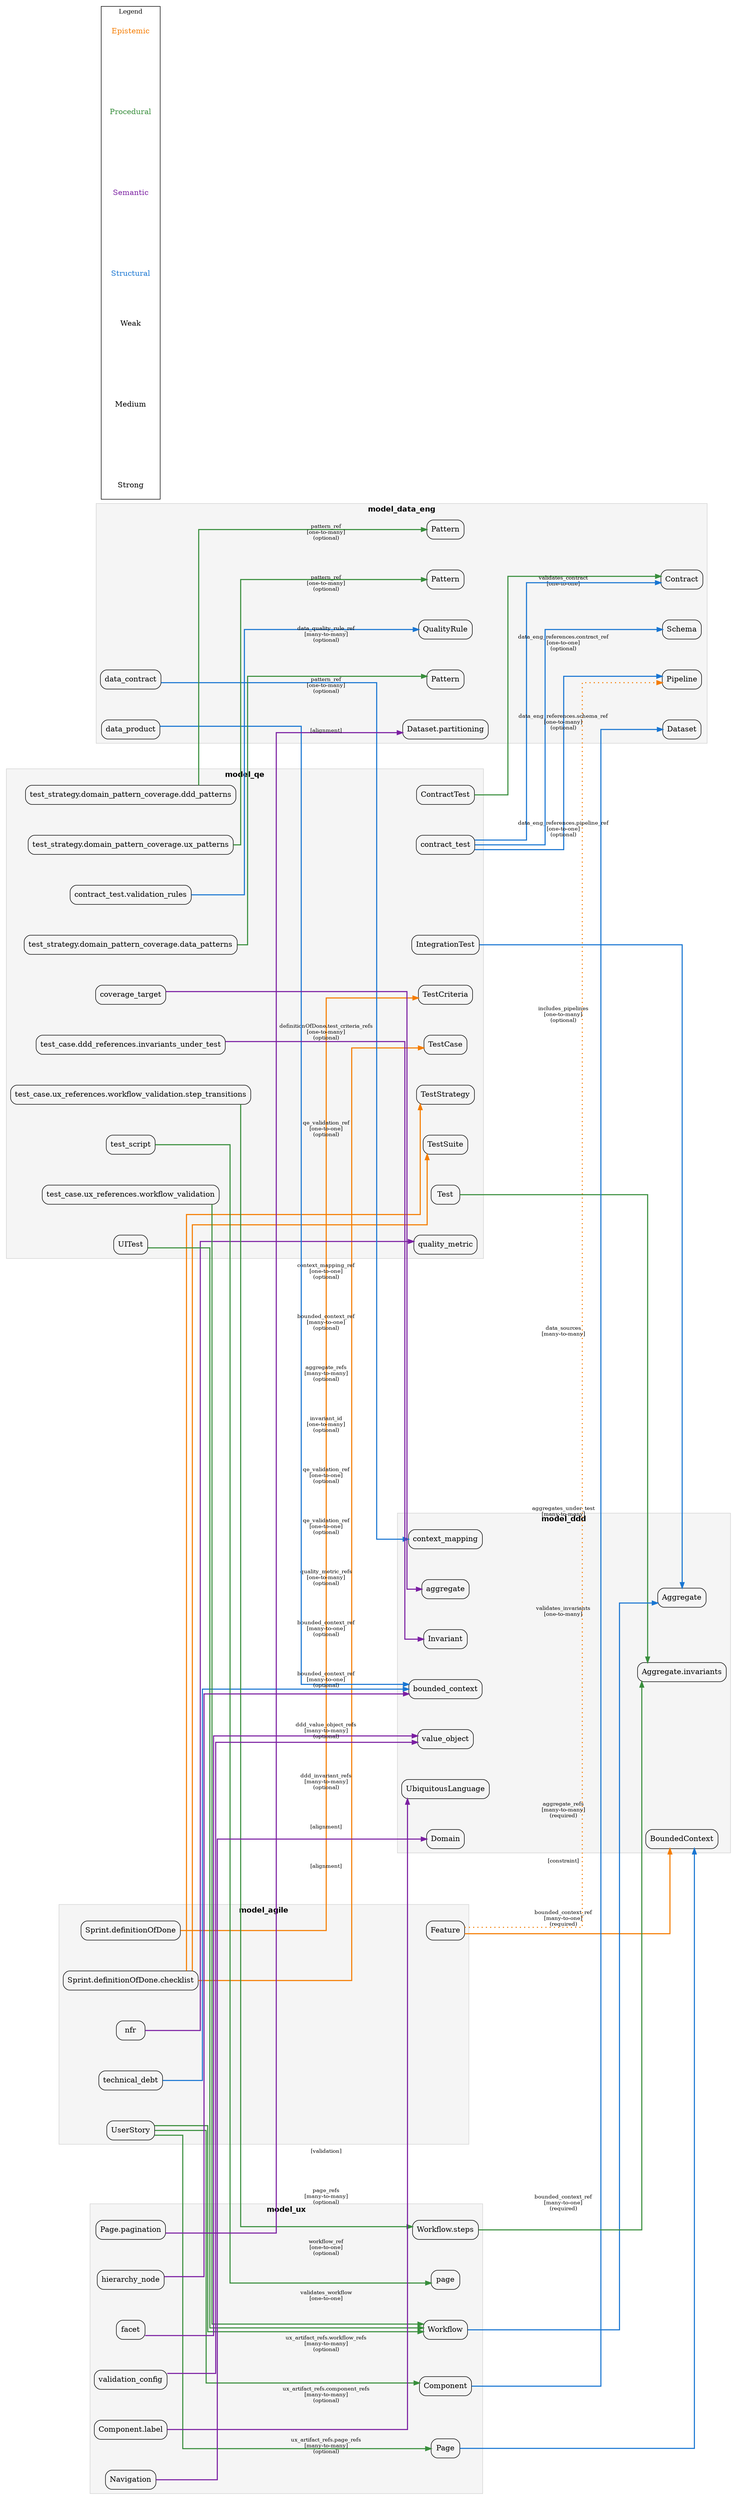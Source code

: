 digraph CanonicalGrounding {
  // Graph attributes
  rankdir=LR;
  node [shape=box, style=rounded];
  edge [fontsize=10];
  compound=true;
  newrank=true;
  splines=ortho;
  ranksep=1.5;
  nodesep=0.8;

  subgraph cluster_model_agile {
    label="model_agile";
    style=filled;
    color=lightgrey;
    fillcolor="#F5F5F5";
    fontsize=14;
    fontname="Helvetica-Bold";

    agile_Feature [label="Feature"];
    agile_Sprint_definitionOfDone [label="Sprint.definitionOfDone"];
    agile_Sprint_definitionOfDone_checklist [label="Sprint.definitionOfDone.checklist"];
    agile_UserStory [label="UserStory"];
    agile_nfr [label="nfr"];
    agile_technical_debt [label="technical_debt"];
  }

  subgraph cluster_model_data_eng {
    label="model_data_eng";
    style=filled;
    color=lightgrey;
    fillcolor="#F5F5F5";
    fontsize=14;
    fontname="Helvetica-Bold";

    data_eng_Contract [label="Contract"];
    data_eng_Dataset [label="Dataset"];
    data_eng_Dataset_partitioning [label="Dataset.partitioning"];
    data_eng_Pattern [label="Pattern"];
    data_eng_Pipeline [label="Pipeline"];
    data_eng_QualityRule [label="QualityRule"];
    data_eng_Schema [label="Schema"];
    data_eng_data_contract [label="data_contract"];
    data_eng_data_product [label="data_product"];
    ddd_Pattern [label="Pattern"];
    ux_Pattern [label="Pattern"];
  }

  subgraph cluster_model_ddd {
    label="model_ddd";
    style=filled;
    color=lightgrey;
    fillcolor="#F5F5F5";
    fontsize=14;
    fontname="Helvetica-Bold";

    data_eng_Pattern [label="Pattern"];
    ddd_Aggregate [label="Aggregate"];
    ddd_Aggregate_invariants [label="Aggregate.invariants"];
    ddd_BoundedContext [label="BoundedContext"];
    ddd_Domain [label="Domain"];
    ddd_Invariant [label="Invariant"];
    ddd_Pattern [label="Pattern"];
    ddd_UbiquitousLanguage [label="UbiquitousLanguage"];
    ddd_aggregate [label="aggregate"];
    ddd_bounded_context [label="bounded_context"];
    ddd_context_mapping [label="context_mapping"];
    ddd_value_object [label="value_object"];
    ux_Pattern [label="Pattern"];
  }

  subgraph cluster_model_qe {
    label="model_qe";
    style=filled;
    color=lightgrey;
    fillcolor="#F5F5F5";
    fontsize=14;
    fontname="Helvetica-Bold";

    qe_ContractTest [label="ContractTest"];
    qe_IntegrationTest [label="IntegrationTest"];
    qe_Test [label="Test"];
    qe_TestCase [label="TestCase"];
    qe_TestCriteria [label="TestCriteria"];
    qe_TestStrategy [label="TestStrategy"];
    qe_TestSuite [label="TestSuite"];
    qe_UITest [label="UITest"];
    qe_contract_test [label="contract_test"];
    qe_contract_test_validation_rules [label="contract_test.validation_rules"];
    qe_coverage_target [label="coverage_target"];
    qe_quality_metric [label="quality_metric"];
    qe_test_case_ddd_references_invariants_under_test [label="test_case.ddd_references.invariants_under_test"];
    qe_test_case_ux_references_workflow_validation [label="test_case.ux_references.workflow_validation"];
    qe_test_case_ux_references_workflow_validation_step_transitions [label="test_case.ux_references.workflow_validation.step_transitions"];
    qe_test_script [label="test_script"];
    qe_test_strategy_domain_pattern_coverage_data_patterns [label="test_strategy.domain_pattern_coverage.data_patterns"];
    qe_test_strategy_domain_pattern_coverage_ddd_patterns [label="test_strategy.domain_pattern_coverage.ddd_patterns"];
    qe_test_strategy_domain_pattern_coverage_ux_patterns [label="test_strategy.domain_pattern_coverage.ux_patterns"];
  }

  subgraph cluster_model_ux {
    label="model_ux";
    style=filled;
    color=lightgrey;
    fillcolor="#F5F5F5";
    fontsize=14;
    fontname="Helvetica-Bold";

    data_eng_Pattern [label="Pattern"];
    ddd_Pattern [label="Pattern"];
    ux_Component [label="Component"];
    ux_Component_label [label="Component.label"];
    ux_Navigation [label="Navigation"];
    ux_Page [label="Page"];
    ux_Page_pagination [label="Page.pagination"];
    ux_Pattern [label="Pattern"];
    ux_Workflow [label="Workflow"];
    ux_Workflow_steps [label="Workflow.steps"];
    ux_facet [label="facet"];
    ux_hierarchy_node [label="hierarchy_node"];
    ux_page [label="page"];
    ux_validation_config [label="validation_config"];
  }

  // Grounding relationships
  ux_Page -> ddd_BoundedContext [label="bounded_context_ref\n[many-to-one]\n(required)", color="#1976D2", style=solid, penwidth=2, tooltip="UX pages reference DDD bounded contexts"];
  ux_Workflow -> ddd_Aggregate [label="aggregate_refs\n[many-to-many]\n(required)", color="#1976D2", style=solid, penwidth=2, tooltip="UX workflows reference DDD aggregates"];
  ux_Navigation -> ddd_Domain [label="[alignment]", color="#7B1FA2", style=solid, penwidth=2, tooltip="UX navigation mirrors DDD domain structure"];
  ux_Component_label -> ddd_UbiquitousLanguage [label="[alignment]", color="#7B1FA2", style=solid, penwidth=2, tooltip="UX labels use DDD ubiquitous language"];
  ux_Workflow_steps -> ddd_Aggregate_invariants [label="[constraint]", color="#388E3C", style=solid, penwidth=2, tooltip="UX workflows respect DDD aggregate boundaries"];
  ux_Component -> data_eng_Dataset [label="data_sources\n[many-to-many]", color="#1976D2", style=solid, penwidth=2, tooltip="UX components reference data sources"];
  ux_Page_pagination -> data_eng_Dataset_partitioning [label="[alignment]", color="#7B1FA2", style=solid, penwidth=2, tooltip="UX pagination depends on dataset partitioning"];
  qe_Test -> ddd_Aggregate_invariants [label="validates_invariants\n[one-to-many]", color="#388E3C", style=solid, penwidth=2, tooltip="QE tests validate DDD invariants"];
  qe_IntegrationTest -> ddd_Aggregate [label="aggregates_under_test\n[many-to-many]", color="#1976D2", style=solid, penwidth=2, tooltip="QE integration tests reference DDD aggregates"];
  qe_test_case_ddd_references_invariants_under_test -> ddd_Invariant [label="invariant_id\n[one-to-many]\n(optional)", color="#7B1FA2", style=solid, penwidth=2, tooltip="QE test cases explicitly validate DDD invariants"];
  qe_UITest -> ux_Workflow [label="validates_workflow\n[one-to-one]", color="#388E3C", style=solid, penwidth=2, tooltip="QE UI tests validate UX workflows"];
  qe_test_case_ux_references_workflow_validation -> ux_Workflow [label="workflow_ref\n[one-to-one]\n(optional)", color="#388E3C", style=solid, penwidth=2, tooltip="QE test cases validate UX workflow steps and state transitions"];
  qe_test_case_ux_references_workflow_validation_step_transitions -> ux_Workflow_steps [label="[validation]", color="#388E3C", style=solid, penwidth=2, tooltip="QE test cases validate UX workflow steps and state transitions"];
  qe_ContractTest -> data_eng_Contract [label="validates_contract\n[one-to-one]", color="#388E3C", style=solid, penwidth=2, tooltip="QE contract tests validate data contracts"];
  qe_contract_test -> data_eng_Schema [label="data_eng_references.schema_ref\n[one-to-many]\n(optional)", color="#1976D2", style=solid, penwidth=2, tooltip="QE contract tests reference data-eng schemas and quality rules"];
  qe_contract_test -> data_eng_Contract [label="data_eng_references.contract_ref\n[one-to-one]\n(optional)", color="#1976D2", style=solid, penwidth=2, tooltip="QE contract tests reference data-eng schemas and quality rules"];
  qe_contract_test -> data_eng_Pipeline [label="data_eng_references.pipeline_ref\n[one-to-one]\n(optional)", color="#1976D2", style=solid, penwidth=2, tooltip="QE contract tests reference data-eng schemas and quality rules"];
  qe_contract_test_validation_rules -> data_eng_QualityRule [label="data_quality_rule_ref\n[many-to-many]\n(optional)", color="#1976D2", style=solid, penwidth=2, tooltip="QE contract tests reference data-eng schemas and quality rules"];
  qe_test_strategy_domain_pattern_coverage_ddd_patterns -> ddd_Pattern [label="pattern_ref\n[one-to-many]\n(optional)", color="#388E3C", style=solid, penwidth=2, tooltip="QE test strategies explicitly cover domain patterns from DDD, UX, and Data-Eng"];
  qe_test_strategy_domain_pattern_coverage_ux_patterns -> ux_Pattern [label="pattern_ref\n[one-to-many]\n(optional)", color="#388E3C", style=solid, penwidth=2, tooltip="QE test strategies explicitly cover domain patterns from DDD, UX, and Data-Eng"];
  qe_test_strategy_domain_pattern_coverage_data_patterns -> data_eng_Pattern [label="pattern_ref\n[one-to-many]\n(optional)", color="#388E3C", style=solid, penwidth=2, tooltip="QE test strategies explicitly cover domain patterns from DDD, UX, and Data-Eng"];
  agile_Feature -> ddd_BoundedContext [label="bounded_context_ref\n[many-to-one]\n(required)", color="#F57C00", style=solid, penwidth=2, tooltip="Agile features map to DDD bounded contexts"];
  agile_UserStory -> ux_Page [label="ux_artifact_refs.page_refs\n[many-to-many]\n(optional)", color="#388E3C", style=solid, penwidth=2, tooltip="Agile stories implement UX pages, components, or workflows"];
  agile_UserStory -> ux_Component [label="ux_artifact_refs.component_refs\n[many-to-many]\n(optional)", color="#388E3C", style=solid, penwidth=2, tooltip="Agile stories implement UX pages, components, or workflows"];
  agile_UserStory -> ux_Workflow [label="ux_artifact_refs.workflow_refs\n[many-to-many]\n(optional)", color="#388E3C", style=solid, penwidth=2, tooltip="Agile stories implement UX pages, components, or workflows"];
  agile_Sprint_definitionOfDone -> qe_TestCriteria [label="definitionOfDone.test_criteria_refs\n[one-to-many]\n(optional)", color="#F57C00", style=solid, penwidth=2, tooltip="Agile definition of done references QE test criteria and validation"];
  agile_Sprint_definitionOfDone_checklist -> qe_TestCase [label="qe_validation_ref\n[one-to-one]\n(optional)", color="#F57C00", style=solid, penwidth=2, tooltip="Agile definition of done references QE test criteria and validation"];
  agile_Sprint_definitionOfDone_checklist -> qe_TestSuite [label="qe_validation_ref\n[one-to-one]\n(optional)", color="#F57C00", style=solid, penwidth=2, tooltip="Agile definition of done references QE test criteria and validation"];
  agile_Sprint_definitionOfDone_checklist -> qe_TestStrategy [label="qe_validation_ref\n[one-to-one]\n(optional)", color="#F57C00", style=solid, penwidth=2, tooltip="Agile definition of done references QE test criteria and validation"];
  agile_Feature -> data_eng_Pipeline [label="includes_pipelines\n[one-to-many]\n(optional)", color="#F57C00", style=dotted, penwidth=2, tooltip="Agile features include data pipeline work"];
  ux_validation_config -> ddd_value_object [label="ddd_invariant_refs\n[many-to-many]\n(optional)", color="#7B1FA2", style=solid, penwidth=2, tooltip="UX validation_config enforces DDD value_object invariants"];
  ux_hierarchy_node -> ddd_bounded_context [label="bounded_context_ref\n[many-to-one]\n(optional)", color="#7B1FA2", style=solid, penwidth=2, tooltip="UX hierarchy_node maps to DDD bounded_context boundaries"];
  ux_facet -> ddd_value_object [label="ddd_value_object_refs\n[many-to-many]\n(optional)", color="#7B1FA2", style=solid, penwidth=2, tooltip="UX facet filters map to DDD value_object attributes"];
  data_eng_data_product -> ddd_bounded_context [label="bounded_context_ref\n[many-to-one]\n(optional)", color="#1976D2", style=solid, penwidth=2, tooltip="Data-Eng data_product aligns with DDD bounded_context boundaries"];
  data_eng_data_contract -> ddd_context_mapping [label="context_mapping_ref\n[one-to-one]\n(optional)", color="#1976D2", style=solid, penwidth=2, tooltip="Data-Eng data_contract formalizes DDD context_mapping relationships"];
  qe_test_script -> ux_page [label="page_refs\n[many-to-many]\n(optional)", color="#388E3C", style=solid, penwidth=2, tooltip="QE test_script validates UX page workflows and interactions"];
  qe_coverage_target -> ddd_aggregate [label="aggregate_refs\n[many-to-many]\n(optional)", color="#7B1FA2", style=solid, penwidth=2, tooltip="QE coverage_target defines testing goals for DDD aggregates"];
  agile_nfr -> qe_quality_metric [label="quality_metric_refs\n[one-to-many]\n(optional)", color="#7B1FA2", style=solid, penwidth=2, tooltip="Agile NFR defines QE quality_metric acceptance criteria"];
  agile_technical_debt -> ddd_bounded_context [label="bounded_context_ref\n[many-to-one]\n(optional)", color="#1976D2", style=solid, penwidth=2, tooltip="Agile technical_debt tracks architectural issues in DDD bounded_contexts"];

  // Legend
  subgraph cluster_legend {
    label="Legend";
    style=filled;
    fillcolor=white;
    fontsize=12;
    rank=sink;

    legend_structural [label="Structural", shape=plaintext, fontcolor="#1976D2"];
    legend_semantic [label="Semantic", shape=plaintext, fontcolor="#7B1FA2"];
    legend_procedural [label="Procedural", shape=plaintext, fontcolor="#388E3C"];
    legend_epistemic [label="Epistemic", shape=plaintext, fontcolor="#F57C00"];

    legend_strong [label="Strong", shape=plaintext];
    legend_medium [label="Medium", shape=plaintext];
    legend_weak [label="Weak", shape=plaintext];

    legend_structural -> legend_semantic -> legend_procedural -> legend_epistemic [style=invis];
    legend_strong -> legend_medium -> legend_weak [style=invis];
  }
}
